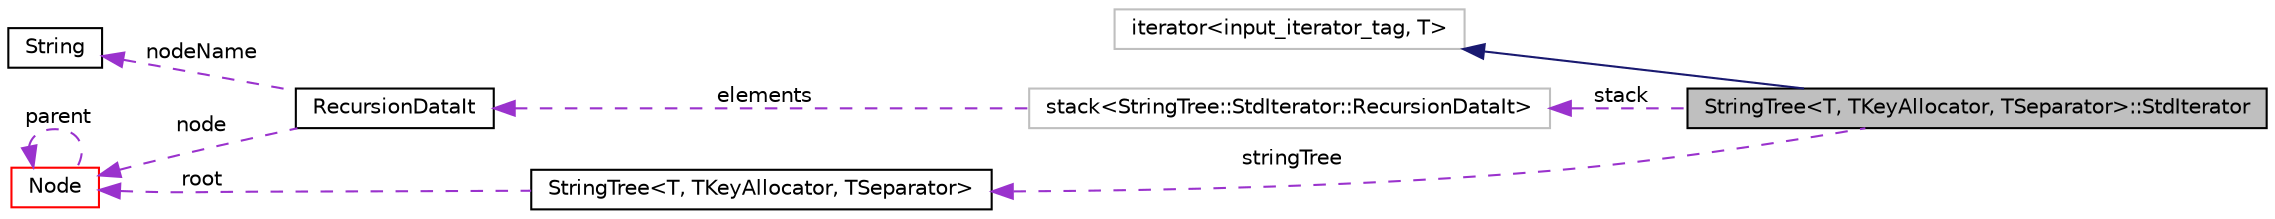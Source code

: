 digraph "StringTree&lt;T, TKeyAllocator, TSeparator&gt;::StdIterator"
{
  edge [fontname="Helvetica",fontsize="10",labelfontname="Helvetica",labelfontsize="10"];
  node [fontname="Helvetica",fontsize="10",shape=record];
  rankdir="LR";
  Node2 [label="StringTree\<T, TKeyAllocator, TSeparator\>::StdIterator",height=0.2,width=0.4,color="black", fillcolor="grey75", style="filled", fontcolor="black"];
  Node3 [label="iterator\<input_iterator_tag, T\>",height=0.2,width=0.4,color="grey75", fillcolor="white", style="filled"];
  Node4 [label="stack\<StringTree::StdIterator::RecursionDataIt\>",height=0.2,width=0.4,color="grey75", fillcolor="white", style="filled"];
  Node10 [label="StringTree\<T, TKeyAllocator, TSeparator\>",height=0.2,width=0.4,color="black", fillcolor="white", style="filled",URL="$classaworx_1_1lib_1_1containers_1_1StringTree.html"];
  Node3 -> Node2 [dir="back",color="midnightblue",fontsize="10",style="solid",fontname="Helvetica"];
  Node4 -> Node2 [dir="back",color="darkorchid3",fontsize="10",style="dashed",label=" stack" ,fontname="Helvetica"];
  Node5 -> Node4 [dir="back",color="darkorchid3",fontsize="10",style="dashed",label=" elements" ,fontname="Helvetica"];
  Node6 -> Node5 [dir="back",color="darkorchid3",fontsize="10",style="dashed",label=" nodeName" ,fontname="Helvetica"];
  Node7 -> Node5 [dir="back",color="darkorchid3",fontsize="10",style="dashed",label=" node" ,fontname="Helvetica"];
  Node7 -> Node7 [dir="back",color="darkorchid3",fontsize="10",style="dashed",label=" parent" ,fontname="Helvetica"];
  Node7 -> Node10 [dir="back",color="darkorchid3",fontsize="10",style="dashed",label=" root" ,fontname="Helvetica"];
  Node10 -> Node2 [dir="back",color="darkorchid3",fontsize="10",style="dashed",label=" stringTree" ,fontname="Helvetica"];
  Node5 [label="RecursionDataIt",height=0.2,width=0.4,color="black", fillcolor="white", style="filled",URL="$structaworx_1_1lib_1_1containers_1_1StringTree_1_1StdIterator_1_1RecursionDataIt.html"];
  Node6 [label="String",height=0.2,width=0.4,color="black", fillcolor="white", style="filled",URL="$classaworx_1_1lib_1_1strings_1_1String.html"];
  Node7 [label="Node",height=0.2,width=0.4,color="red", fillcolor="white", style="filled",URL="$structaworx_1_1lib_1_1containers_1_1StringTree_1_1Node.html"];
}

